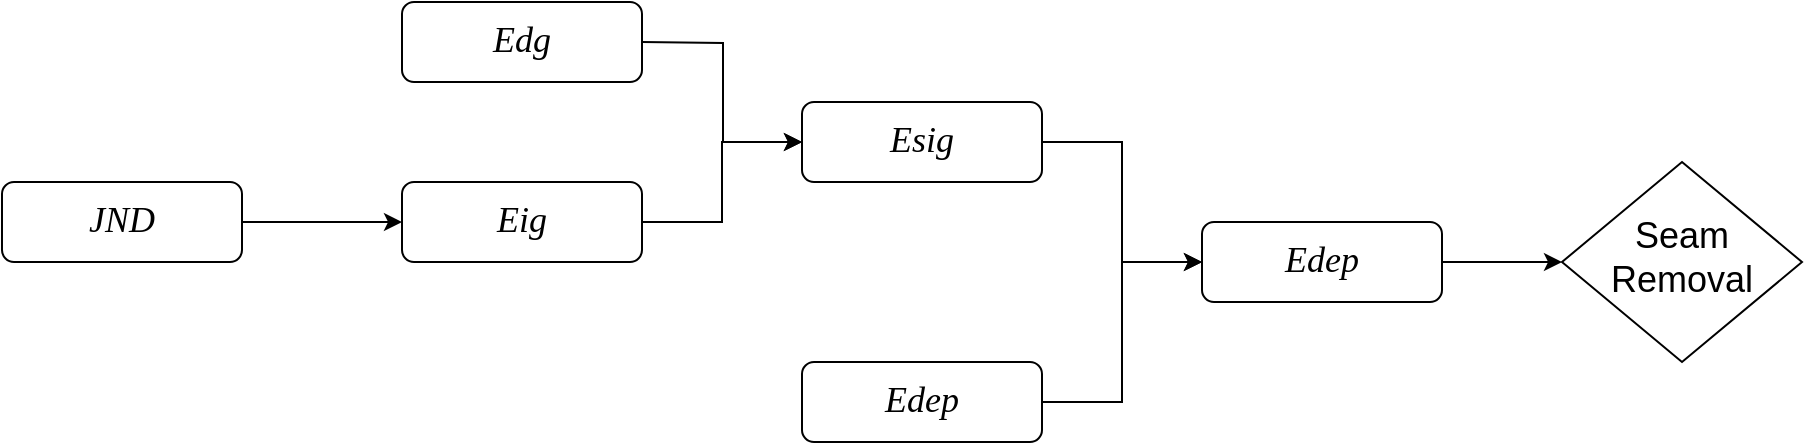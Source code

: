 <mxfile version="14.2.9" type="github">
  <diagram id="C5RBs43oDa-KdzZeNtuy" name="Page-1">
    <mxGraphModel dx="1039" dy="510" grid="1" gridSize="10" guides="1" tooltips="1" connect="1" arrows="1" fold="1" page="1" pageScale="1" pageWidth="1169" pageHeight="827" math="0" shadow="0">
      <root>
        <mxCell id="WIyWlLk6GJQsqaUBKTNV-0" />
        <mxCell id="WIyWlLk6GJQsqaUBKTNV-1" parent="WIyWlLk6GJQsqaUBKTNV-0" />
        <mxCell id="6A3cOg1NRh7-2hzxL0SA-3" style="edgeStyle=orthogonalEdgeStyle;rounded=0;orthogonalLoop=1;jettySize=auto;html=1;exitX=1;exitY=0.5;exitDx=0;exitDy=0;entryX=0;entryY=0.5;entryDx=0;entryDy=0;" edge="1" parent="WIyWlLk6GJQsqaUBKTNV-1" source="WIyWlLk6GJQsqaUBKTNV-3" target="6A3cOg1NRh7-2hzxL0SA-1">
          <mxGeometry relative="1" as="geometry" />
        </mxCell>
        <mxCell id="WIyWlLk6GJQsqaUBKTNV-3" value="&lt;i&gt;&lt;span style=&quot;line-height: 107% ; font-family: &amp;#34;cmmi10&amp;#34;&quot;&gt;&lt;font style=&quot;font-size: 18px&quot;&gt;Esig&lt;/font&gt;&lt;/span&gt;&lt;/i&gt;" style="rounded=1;whiteSpace=wrap;html=1;fontSize=12;glass=0;strokeWidth=1;shadow=0;" parent="WIyWlLk6GJQsqaUBKTNV-1" vertex="1">
          <mxGeometry x="520" y="90" width="120" height="40" as="geometry" />
        </mxCell>
        <mxCell id="WIyWlLk6GJQsqaUBKTNV-6" value="&lt;font style=&quot;font-size: 18px&quot;&gt;Seam Removal&lt;/font&gt;" style="rhombus;whiteSpace=wrap;html=1;shadow=0;fontFamily=Helvetica;fontSize=12;align=center;strokeWidth=1;spacing=6;spacingTop=-4;" parent="WIyWlLk6GJQsqaUBKTNV-1" vertex="1">
          <mxGeometry x="900" y="120" width="120" height="100" as="geometry" />
        </mxCell>
        <mxCell id="6A3cOg1NRh7-2hzxL0SA-2" style="edgeStyle=orthogonalEdgeStyle;rounded=0;orthogonalLoop=1;jettySize=auto;html=1;exitX=1;exitY=0.5;exitDx=0;exitDy=0;entryX=0;entryY=0.5;entryDx=0;entryDy=0;" edge="1" parent="WIyWlLk6GJQsqaUBKTNV-1" source="WIyWlLk6GJQsqaUBKTNV-7" target="6A3cOg1NRh7-2hzxL0SA-1">
          <mxGeometry relative="1" as="geometry">
            <mxPoint x="650" y="240" as="targetPoint" />
            <Array as="points">
              <mxPoint x="680" y="240" />
              <mxPoint x="680" y="170" />
            </Array>
          </mxGeometry>
        </mxCell>
        <mxCell id="WIyWlLk6GJQsqaUBKTNV-7" value="&lt;i&gt;&lt;span style=&quot;line-height: 107% ; font-family: &amp;#34;cmmi10&amp;#34;&quot;&gt;&lt;font style=&quot;font-size: 18px&quot;&gt;Edep&lt;/font&gt;&lt;/span&gt;&lt;/i&gt;" style="rounded=1;whiteSpace=wrap;html=1;fontSize=12;glass=0;strokeWidth=1;shadow=0;" parent="WIyWlLk6GJQsqaUBKTNV-1" vertex="1">
          <mxGeometry x="520" y="220" width="120" height="40" as="geometry" />
        </mxCell>
        <mxCell id="6A3cOg1NRh7-2hzxL0SA-4" style="edgeStyle=orthogonalEdgeStyle;rounded=0;orthogonalLoop=1;jettySize=auto;html=1;exitX=1;exitY=0.5;exitDx=0;exitDy=0;entryX=0;entryY=0.5;entryDx=0;entryDy=0;" edge="1" parent="WIyWlLk6GJQsqaUBKTNV-1" source="6A3cOg1NRh7-2hzxL0SA-1" target="WIyWlLk6GJQsqaUBKTNV-6">
          <mxGeometry relative="1" as="geometry" />
        </mxCell>
        <mxCell id="6A3cOg1NRh7-2hzxL0SA-1" value="&lt;i&gt;&lt;span style=&quot;line-height: 107% ; font-family: &amp;#34;cmmi10&amp;#34;&quot;&gt;&lt;font style=&quot;font-size: 18px&quot;&gt;Edep&lt;/font&gt;&lt;/span&gt;&lt;/i&gt;" style="rounded=1;whiteSpace=wrap;html=1;fontSize=12;glass=0;strokeWidth=1;shadow=0;" vertex="1" parent="WIyWlLk6GJQsqaUBKTNV-1">
          <mxGeometry x="720" y="150" width="120" height="40" as="geometry" />
        </mxCell>
        <mxCell id="6A3cOg1NRh7-2hzxL0SA-7" style="edgeStyle=orthogonalEdgeStyle;rounded=0;orthogonalLoop=1;jettySize=auto;html=1;exitX=1;exitY=0.5;exitDx=0;exitDy=0;entryX=0;entryY=0.5;entryDx=0;entryDy=0;" edge="1" parent="WIyWlLk6GJQsqaUBKTNV-1" target="WIyWlLk6GJQsqaUBKTNV-3">
          <mxGeometry relative="1" as="geometry">
            <mxPoint x="440" y="60" as="sourcePoint" />
          </mxGeometry>
        </mxCell>
        <mxCell id="6A3cOg1NRh7-2hzxL0SA-5" value="&lt;i&gt;&lt;span style=&quot;line-height: 107% ; font-family: &amp;#34;cmmi10&amp;#34;&quot;&gt;&lt;font style=&quot;font-size: 18px&quot;&gt;Edg&lt;/font&gt;&lt;/span&gt;&lt;/i&gt;" style="rounded=1;whiteSpace=wrap;html=1;fontSize=12;glass=0;strokeWidth=1;shadow=0;" vertex="1" parent="WIyWlLk6GJQsqaUBKTNV-1">
          <mxGeometry x="320" y="40" width="120" height="40" as="geometry" />
        </mxCell>
        <mxCell id="6A3cOg1NRh7-2hzxL0SA-8" style="edgeStyle=orthogonalEdgeStyle;rounded=0;orthogonalLoop=1;jettySize=auto;html=1;exitX=1;exitY=0.5;exitDx=0;exitDy=0;entryX=0;entryY=0.5;entryDx=0;entryDy=0;" edge="1" parent="WIyWlLk6GJQsqaUBKTNV-1" source="6A3cOg1NRh7-2hzxL0SA-6" target="WIyWlLk6GJQsqaUBKTNV-3">
          <mxGeometry relative="1" as="geometry">
            <mxPoint x="510" y="180" as="targetPoint" />
            <mxPoint x="450" y="150" as="sourcePoint" />
          </mxGeometry>
        </mxCell>
        <mxCell id="6A3cOg1NRh7-2hzxL0SA-6" value="&lt;i&gt;&lt;span style=&quot;line-height: 107% ; font-family: &amp;#34;cmmi10&amp;#34;&quot;&gt;&lt;font style=&quot;font-size: 18px&quot;&gt;Eig&lt;/font&gt;&lt;/span&gt;&lt;/i&gt;" style="rounded=1;whiteSpace=wrap;html=1;fontSize=12;glass=0;strokeWidth=1;shadow=0;" vertex="1" parent="WIyWlLk6GJQsqaUBKTNV-1">
          <mxGeometry x="320" y="130" width="120" height="40" as="geometry" />
        </mxCell>
        <mxCell id="6A3cOg1NRh7-2hzxL0SA-12" style="edgeStyle=orthogonalEdgeStyle;rounded=0;orthogonalLoop=1;jettySize=auto;html=1;exitX=1;exitY=0.5;exitDx=0;exitDy=0;entryX=0;entryY=0.5;entryDx=0;entryDy=0;" edge="1" parent="WIyWlLk6GJQsqaUBKTNV-1" source="6A3cOg1NRh7-2hzxL0SA-10" target="6A3cOg1NRh7-2hzxL0SA-6">
          <mxGeometry relative="1" as="geometry" />
        </mxCell>
        <mxCell id="6A3cOg1NRh7-2hzxL0SA-10" value="&lt;i&gt;&lt;span style=&quot;line-height: 107% ; font-family: &amp;#34;cmmi10&amp;#34;&quot;&gt;&lt;font style=&quot;font-size: 18px&quot;&gt;JND&lt;/font&gt;&lt;/span&gt;&lt;/i&gt;" style="rounded=1;whiteSpace=wrap;html=1;fontSize=12;glass=0;strokeWidth=1;shadow=0;" vertex="1" parent="WIyWlLk6GJQsqaUBKTNV-1">
          <mxGeometry x="120" y="130" width="120" height="40" as="geometry" />
        </mxCell>
      </root>
    </mxGraphModel>
  </diagram>
</mxfile>
